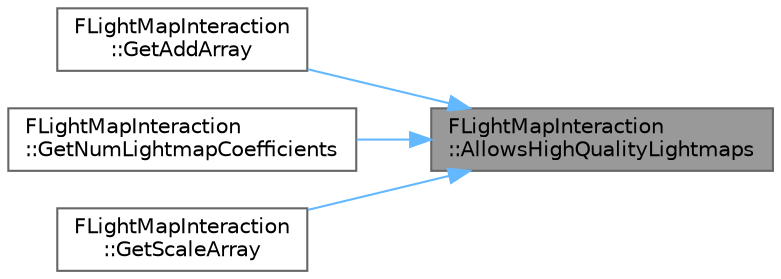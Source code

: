 digraph "FLightMapInteraction::AllowsHighQualityLightmaps"
{
 // INTERACTIVE_SVG=YES
 // LATEX_PDF_SIZE
  bgcolor="transparent";
  edge [fontname=Helvetica,fontsize=10,labelfontname=Helvetica,labelfontsize=10];
  node [fontname=Helvetica,fontsize=10,shape=box,height=0.2,width=0.4];
  rankdir="RL";
  Node1 [id="Node000001",label="FLightMapInteraction\l::AllowsHighQualityLightmaps",height=0.2,width=0.4,color="gray40", fillcolor="grey60", style="filled", fontcolor="black",tooltip=" "];
  Node1 -> Node2 [id="edge1_Node000001_Node000002",dir="back",color="steelblue1",style="solid",tooltip=" "];
  Node2 [id="Node000002",label="FLightMapInteraction\l::GetAddArray",height=0.2,width=0.4,color="grey40", fillcolor="white", style="filled",URL="$d2/dc1/classFLightMapInteraction.html#ab459edc5da72bde5ac99f70b15e0e8de",tooltip=" "];
  Node1 -> Node3 [id="edge2_Node000001_Node000003",dir="back",color="steelblue1",style="solid",tooltip=" "];
  Node3 [id="Node000003",label="FLightMapInteraction\l::GetNumLightmapCoefficients",height=0.2,width=0.4,color="grey40", fillcolor="white", style="filled",URL="$d2/dc1/classFLightMapInteraction.html#ab5a4d92ccfcebdf89f6cc821de00c2b7",tooltip=" "];
  Node1 -> Node4 [id="edge3_Node000001_Node000004",dir="back",color="steelblue1",style="solid",tooltip=" "];
  Node4 [id="Node000004",label="FLightMapInteraction\l::GetScaleArray",height=0.2,width=0.4,color="grey40", fillcolor="white", style="filled",URL="$d2/dc1/classFLightMapInteraction.html#a53445cb6df264180fe0d344d0bb851ea",tooltip=" "];
}
